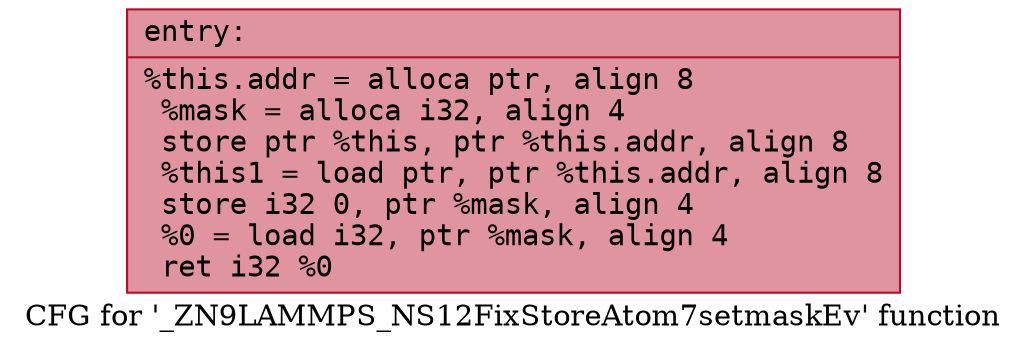digraph "CFG for '_ZN9LAMMPS_NS12FixStoreAtom7setmaskEv' function" {
	label="CFG for '_ZN9LAMMPS_NS12FixStoreAtom7setmaskEv' function";

	Node0x555d650e3500 [shape=record,color="#b70d28ff", style=filled, fillcolor="#b70d2870" fontname="Courier",label="{entry:\l|  %this.addr = alloca ptr, align 8\l  %mask = alloca i32, align 4\l  store ptr %this, ptr %this.addr, align 8\l  %this1 = load ptr, ptr %this.addr, align 8\l  store i32 0, ptr %mask, align 4\l  %0 = load i32, ptr %mask, align 4\l  ret i32 %0\l}"];
}
